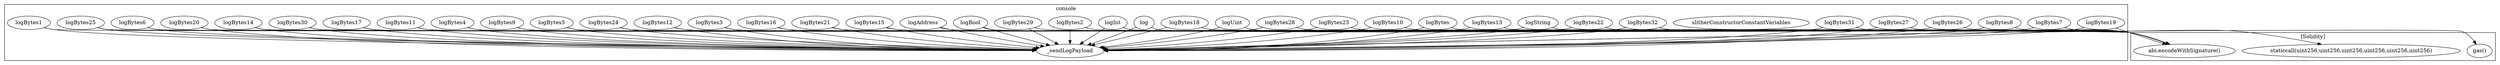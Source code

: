 strict digraph {
subgraph cluster_14739_console {
label = "console"
"14739__sendLogPayload" [label="_sendLogPayload"]
"14739_logBytes27" [label="logBytes27"]
"14739_logBytes31" [label="logBytes31"]
"14739_logBytes12" [label="logBytes12"]
"14739_logBytes7" [label="logBytes7"]
"14739_logBytes8" [label="logBytes8"]
"14739_logBytes9" [label="logBytes9"]
"14739_slitherConstructorConstantVariables" [label="slitherConstructorConstantVariables"]
"14739_logBytes4" [label="logBytes4"]
"14739_logBytes11" [label="logBytes11"]
"14739_logBytes17" [label="logBytes17"]
"14739_logBytes30" [label="logBytes30"]
"14739_logBytes14" [label="logBytes14"]
"14739_logBytes20" [label="logBytes20"]
"14739_logBytes6" [label="logBytes6"]
"14739_logBytes25" [label="logBytes25"]
"14739_logBytes1" [label="logBytes1"]
"14739_logBytes32" [label="logBytes32"]
"14739_logBytes22" [label="logBytes22"]
"14739_logString" [label="logString"]
"14739_logBytes13" [label="logBytes13"]
"14739_logBytes" [label="logBytes"]
"14739_logBytes10" [label="logBytes10"]
"14739_logBytes23" [label="logBytes23"]
"14739_logBytes28" [label="logBytes28"]
"14739_logUint" [label="logUint"]
"14739_logBytes18" [label="logBytes18"]
"14739_log" [label="log"]
"14739_logInt" [label="logInt"]
"14739_logBytes2" [label="logBytes2"]
"14739_logBytes29" [label="logBytes29"]
"14739_logBool" [label="logBool"]
"14739_logAddress" [label="logAddress"]
"14739_logBytes15" [label="logBytes15"]
"14739_logBytes21" [label="logBytes21"]
"14739_logBytes16" [label="logBytes16"]
"14739_logBytes3" [label="logBytes3"]
"14739_logBytes19" [label="logBytes19"]
"14739_logBytes24" [label="logBytes24"]
"14739_logBytes5" [label="logBytes5"]
"14739_logBytes26" [label="logBytes26"]
"14739_logInt" -> "14739__sendLogPayload"
"14739_logBytes25" -> "14739__sendLogPayload"
"14739_logBool" -> "14739__sendLogPayload"
"14739_logBytes30" -> "14739__sendLogPayload"
"14739_logBytes6" -> "14739__sendLogPayload"
"14739_logBytes16" -> "14739__sendLogPayload"
"14739_logBytes11" -> "14739__sendLogPayload"
"14739_logBytes7" -> "14739__sendLogPayload"
"14739_logBytes31" -> "14739__sendLogPayload"
"14739_logBytes22" -> "14739__sendLogPayload"
"14739_logBytes1" -> "14739__sendLogPayload"
"14739_logBytes10" -> "14739__sendLogPayload"
"14739_logBytes24" -> "14739__sendLogPayload"
"14739_logBytes20" -> "14739__sendLogPayload"
"14739_logBytes4" -> "14739__sendLogPayload"
"14739_logBytes14" -> "14739__sendLogPayload"
"14739_logBytes29" -> "14739__sendLogPayload"
"14739_logBytes28" -> "14739__sendLogPayload"
"14739_logBytes26" -> "14739__sendLogPayload"
"14739_logBytes13" -> "14739__sendLogPayload"
"14739_logString" -> "14739__sendLogPayload"
"14739_logBytes21" -> "14739__sendLogPayload"
"14739_logBytes19" -> "14739__sendLogPayload"
"14739_logBytes27" -> "14739__sendLogPayload"
"14739_logAddress" -> "14739__sendLogPayload"
"14739_logUint" -> "14739__sendLogPayload"
"14739_log" -> "14739__sendLogPayload"
"14739_logBytes" -> "14739__sendLogPayload"
"14739_logBytes23" -> "14739__sendLogPayload"
"14739_logBytes17" -> "14739__sendLogPayload"
"14739_logBytes18" -> "14739__sendLogPayload"
"14739_logBytes2" -> "14739__sendLogPayload"
"14739_logBytes8" -> "14739__sendLogPayload"
"14739_logBytes3" -> "14739__sendLogPayload"
"14739_logBytes32" -> "14739__sendLogPayload"
"14739_logBytes9" -> "14739__sendLogPayload"
"14739_logBytes12" -> "14739__sendLogPayload"
"14739_logBytes15" -> "14739__sendLogPayload"
"14739_logBytes5" -> "14739__sendLogPayload"
}subgraph cluster_solidity {
label = "[Solidity]"
"gas()" 
"abi.encodeWithSignature()" 
"staticcall(uint256,uint256,uint256,uint256,uint256,uint256)" 
"14739_logBytes7" -> "abi.encodeWithSignature()"
"14739_logBytes14" -> "abi.encodeWithSignature()"
"14739_logBytes32" -> "abi.encodeWithSignature()"
"14739_logBytes12" -> "abi.encodeWithSignature()"
"14739_logBytes25" -> "abi.encodeWithSignature()"
"14739_logBytes29" -> "abi.encodeWithSignature()"
"14739_logAddress" -> "abi.encodeWithSignature()"
"14739_logBytes20" -> "abi.encodeWithSignature()"
"14739_logBytes3" -> "abi.encodeWithSignature()"
"14739_logBytes18" -> "abi.encodeWithSignature()"
"14739_logBytes6" -> "abi.encodeWithSignature()"
"14739_logBytes13" -> "abi.encodeWithSignature()"
"14739_logBytes2" -> "abi.encodeWithSignature()"
"14739_logBytes28" -> "abi.encodeWithSignature()"
"14739_logBytes" -> "abi.encodeWithSignature()"
"14739_logBytes16" -> "abi.encodeWithSignature()"
"14739_logBytes10" -> "abi.encodeWithSignature()"
"14739_logBytes9" -> "abi.encodeWithSignature()"
"14739_logBytes31" -> "abi.encodeWithSignature()"
"14739_logBytes27" -> "abi.encodeWithSignature()"
"14739_logBytes24" -> "abi.encodeWithSignature()"
"14739_logUint" -> "abi.encodeWithSignature()"
"14739_logBytes21" -> "abi.encodeWithSignature()"
"14739_logBytes5" -> "abi.encodeWithSignature()"
"14739_logBytes15" -> "abi.encodeWithSignature()"
"14739_logBytes26" -> "abi.encodeWithSignature()"
"14739__sendLogPayload" -> "gas()"
"14739_logString" -> "abi.encodeWithSignature()"
"14739_log" -> "abi.encodeWithSignature()"
"14739_logInt" -> "abi.encodeWithSignature()"
"14739_logBytes4" -> "abi.encodeWithSignature()"
"14739_logBytes1" -> "abi.encodeWithSignature()"
"14739_logBytes8" -> "abi.encodeWithSignature()"
"14739_logBytes17" -> "abi.encodeWithSignature()"
"14739_logBytes19" -> "abi.encodeWithSignature()"
"14739_logBytes23" -> "abi.encodeWithSignature()"
"14739_logBytes30" -> "abi.encodeWithSignature()"
"14739__sendLogPayload" -> "staticcall(uint256,uint256,uint256,uint256,uint256,uint256)"
"14739_logBool" -> "abi.encodeWithSignature()"
"14739_logBytes22" -> "abi.encodeWithSignature()"
"14739_logBytes11" -> "abi.encodeWithSignature()"
}
}